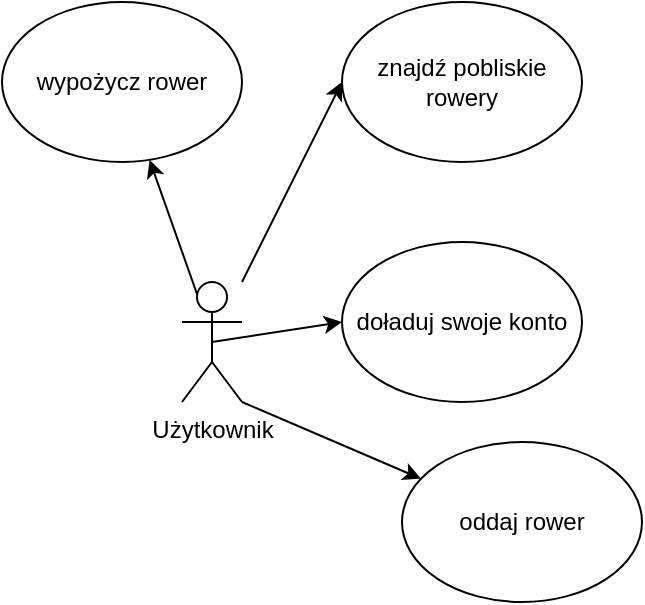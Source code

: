 <mxfile version="26.0.6">
  <diagram name="Page-1" id="0C6HP1Db9xvYqWNmXeyQ">
    <mxGraphModel dx="724" dy="397" grid="1" gridSize="10" guides="1" tooltips="1" connect="1" arrows="1" fold="1" page="1" pageScale="1" pageWidth="827" pageHeight="1169" math="0" shadow="0">
      <root>
        <mxCell id="0" />
        <mxCell id="1" parent="0" />
        <mxCell id="1wQir1odocGlphBvJd91-6" style="rounded=0;orthogonalLoop=1;jettySize=auto;html=1;entryX=0;entryY=0.5;entryDx=0;entryDy=0;" parent="1" source="1wQir1odocGlphBvJd91-1" target="1wQir1odocGlphBvJd91-4" edge="1">
          <mxGeometry relative="1" as="geometry" />
        </mxCell>
        <mxCell id="1wQir1odocGlphBvJd91-8" style="rounded=0;orthogonalLoop=1;jettySize=auto;html=1;exitX=0.5;exitY=0.5;exitDx=0;exitDy=0;exitPerimeter=0;entryX=0;entryY=0.5;entryDx=0;entryDy=0;" parent="1" source="1wQir1odocGlphBvJd91-1" target="1wQir1odocGlphBvJd91-7" edge="1">
          <mxGeometry relative="1" as="geometry" />
        </mxCell>
        <mxCell id="1wQir1odocGlphBvJd91-1" value="Użytkownik" style="shape=umlActor;verticalLabelPosition=bottom;verticalAlign=top;html=1;outlineConnect=0;" parent="1" vertex="1">
          <mxGeometry x="240" y="160" width="30" height="60" as="geometry" />
        </mxCell>
        <mxCell id="1wQir1odocGlphBvJd91-13" value="" style="rounded=0;orthogonalLoop=1;jettySize=auto;html=1;exitX=0.25;exitY=0.1;exitDx=0;exitDy=0;exitPerimeter=0;" parent="1" source="1wQir1odocGlphBvJd91-1" target="1wQir1odocGlphBvJd91-12" edge="1">
          <mxGeometry relative="1" as="geometry" />
        </mxCell>
        <mxCell id="1wQir1odocGlphBvJd91-4" value="znajdź pobliskie rowery" style="ellipse;whiteSpace=wrap;html=1;" parent="1" vertex="1">
          <mxGeometry x="320" y="20" width="120" height="80" as="geometry" />
        </mxCell>
        <mxCell id="1wQir1odocGlphBvJd91-7" value="doładuj swoje konto" style="ellipse;whiteSpace=wrap;html=1;" parent="1" vertex="1">
          <mxGeometry x="320" y="140" width="120" height="80" as="geometry" />
        </mxCell>
        <mxCell id="1wQir1odocGlphBvJd91-14" style="rounded=0;orthogonalLoop=1;jettySize=auto;html=1;exitX=1;exitY=1;exitDx=0;exitDy=0;exitPerimeter=0;" parent="1" source="1wQir1odocGlphBvJd91-1" target="1wQir1odocGlphBvJd91-15" edge="1">
          <mxGeometry relative="1" as="geometry">
            <mxPoint x="640" y="250" as="targetPoint" />
          </mxGeometry>
        </mxCell>
        <mxCell id="1wQir1odocGlphBvJd91-12" value="wypożycz rower" style="ellipse;whiteSpace=wrap;html=1;" parent="1" vertex="1">
          <mxGeometry x="150" y="20" width="120" height="80" as="geometry" />
        </mxCell>
        <mxCell id="1wQir1odocGlphBvJd91-15" value="oddaj rower" style="ellipse;whiteSpace=wrap;html=1;" parent="1" vertex="1">
          <mxGeometry x="350" y="240" width="120" height="80" as="geometry" />
        </mxCell>
      </root>
    </mxGraphModel>
  </diagram>
</mxfile>

